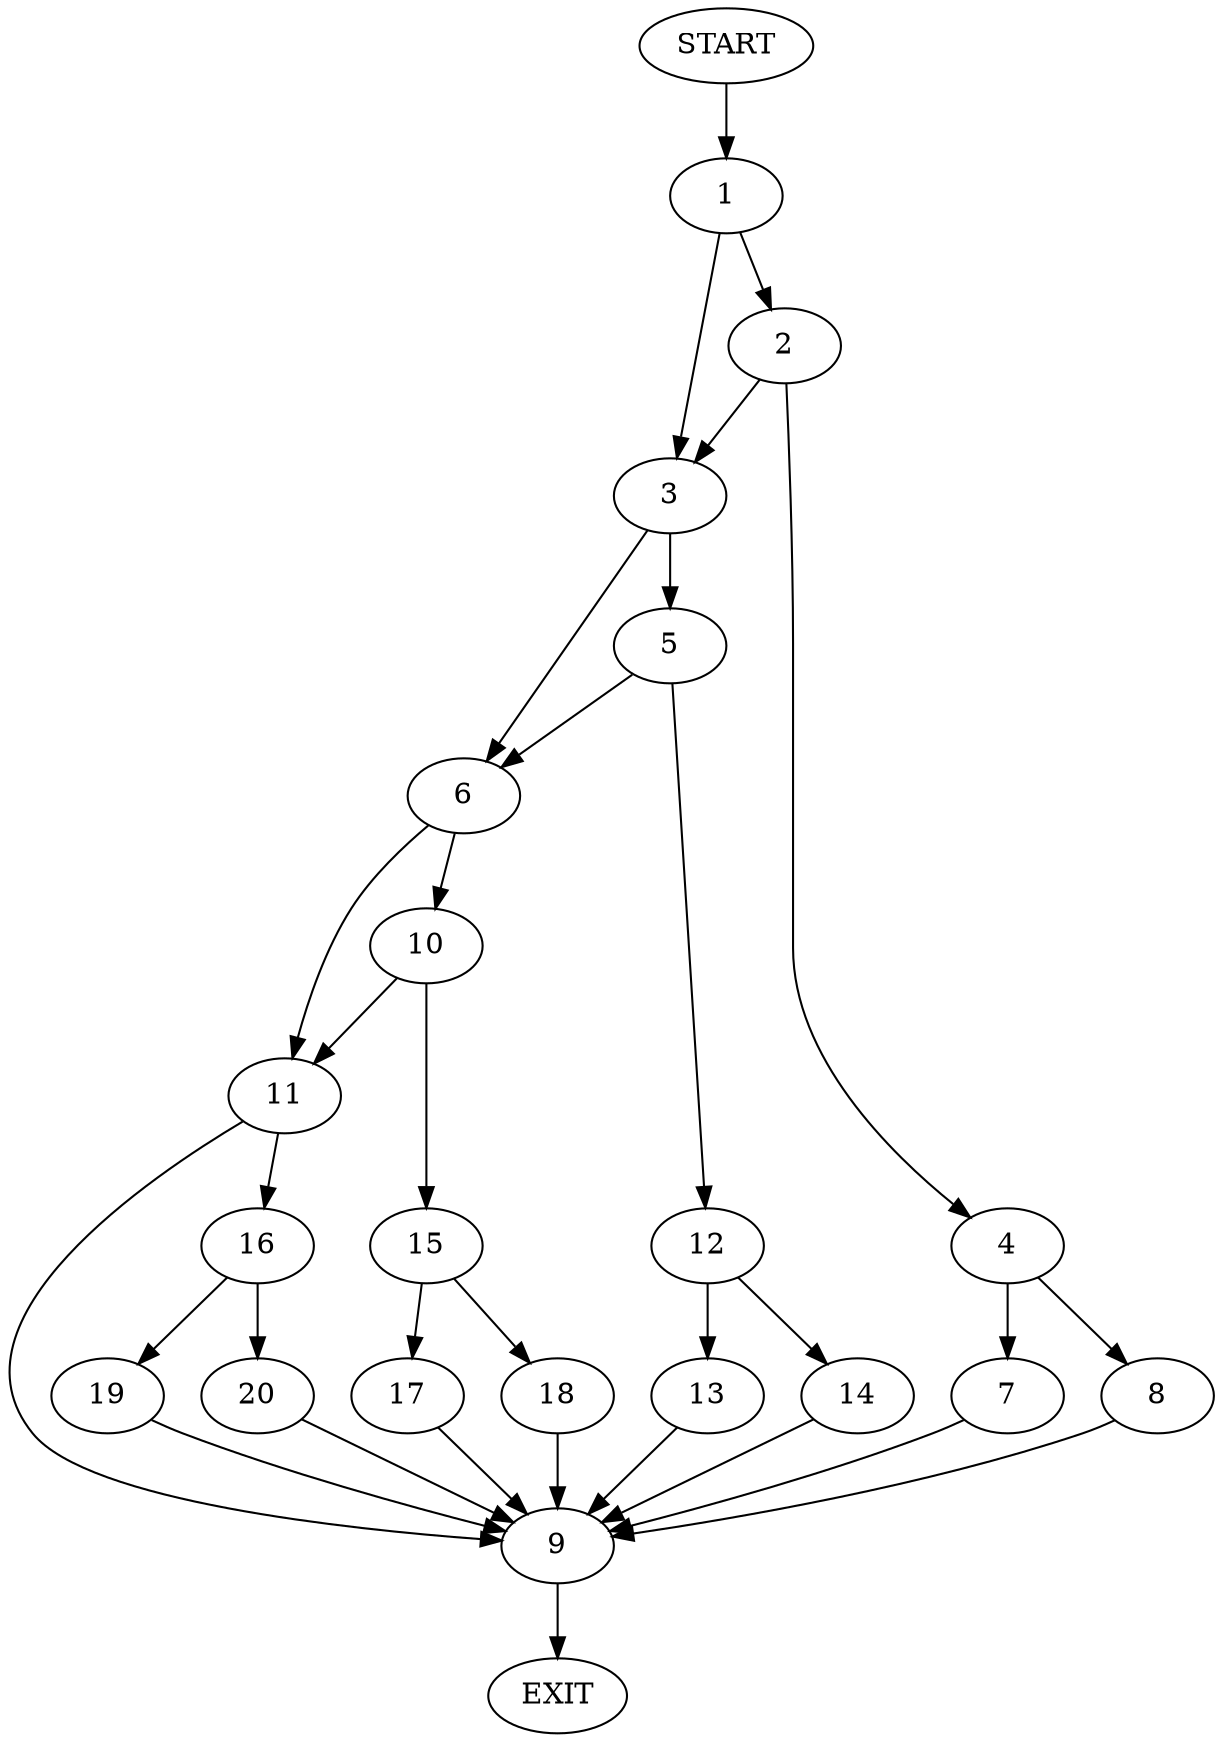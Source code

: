 digraph {
0 [label="START"]
21 [label="EXIT"]
0 -> 1
1 -> 2
1 -> 3
2 -> 3
2 -> 4
3 -> 5
3 -> 6
4 -> 7
4 -> 8
7 -> 9
8 -> 9
9 -> 21
6 -> 10
6 -> 11
5 -> 6
5 -> 12
12 -> 13
12 -> 14
14 -> 9
13 -> 9
10 -> 15
10 -> 11
11 -> 9
11 -> 16
15 -> 17
15 -> 18
17 -> 9
18 -> 9
16 -> 19
16 -> 20
19 -> 9
20 -> 9
}
